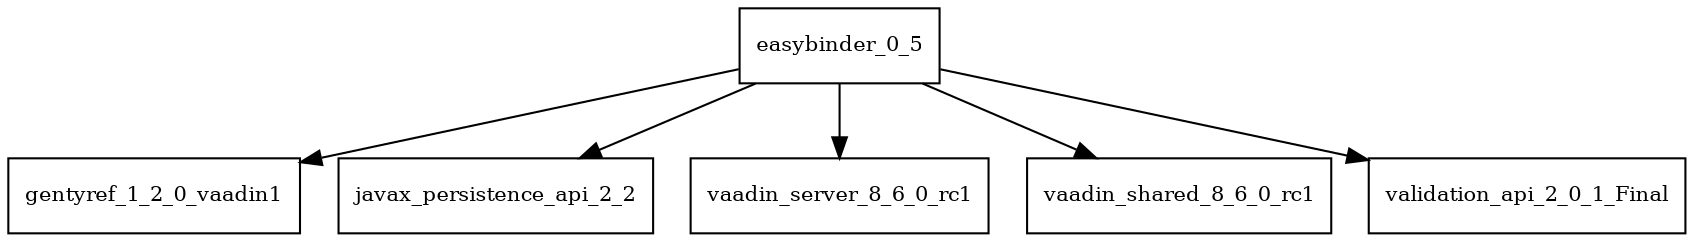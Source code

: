 digraph easybinder_0_5_dependencies {
  node [shape = box, fontsize=10.0];
  easybinder_0_5 -> gentyref_1_2_0_vaadin1;
  easybinder_0_5 -> javax_persistence_api_2_2;
  easybinder_0_5 -> vaadin_server_8_6_0_rc1;
  easybinder_0_5 -> vaadin_shared_8_6_0_rc1;
  easybinder_0_5 -> validation_api_2_0_1_Final;
}
